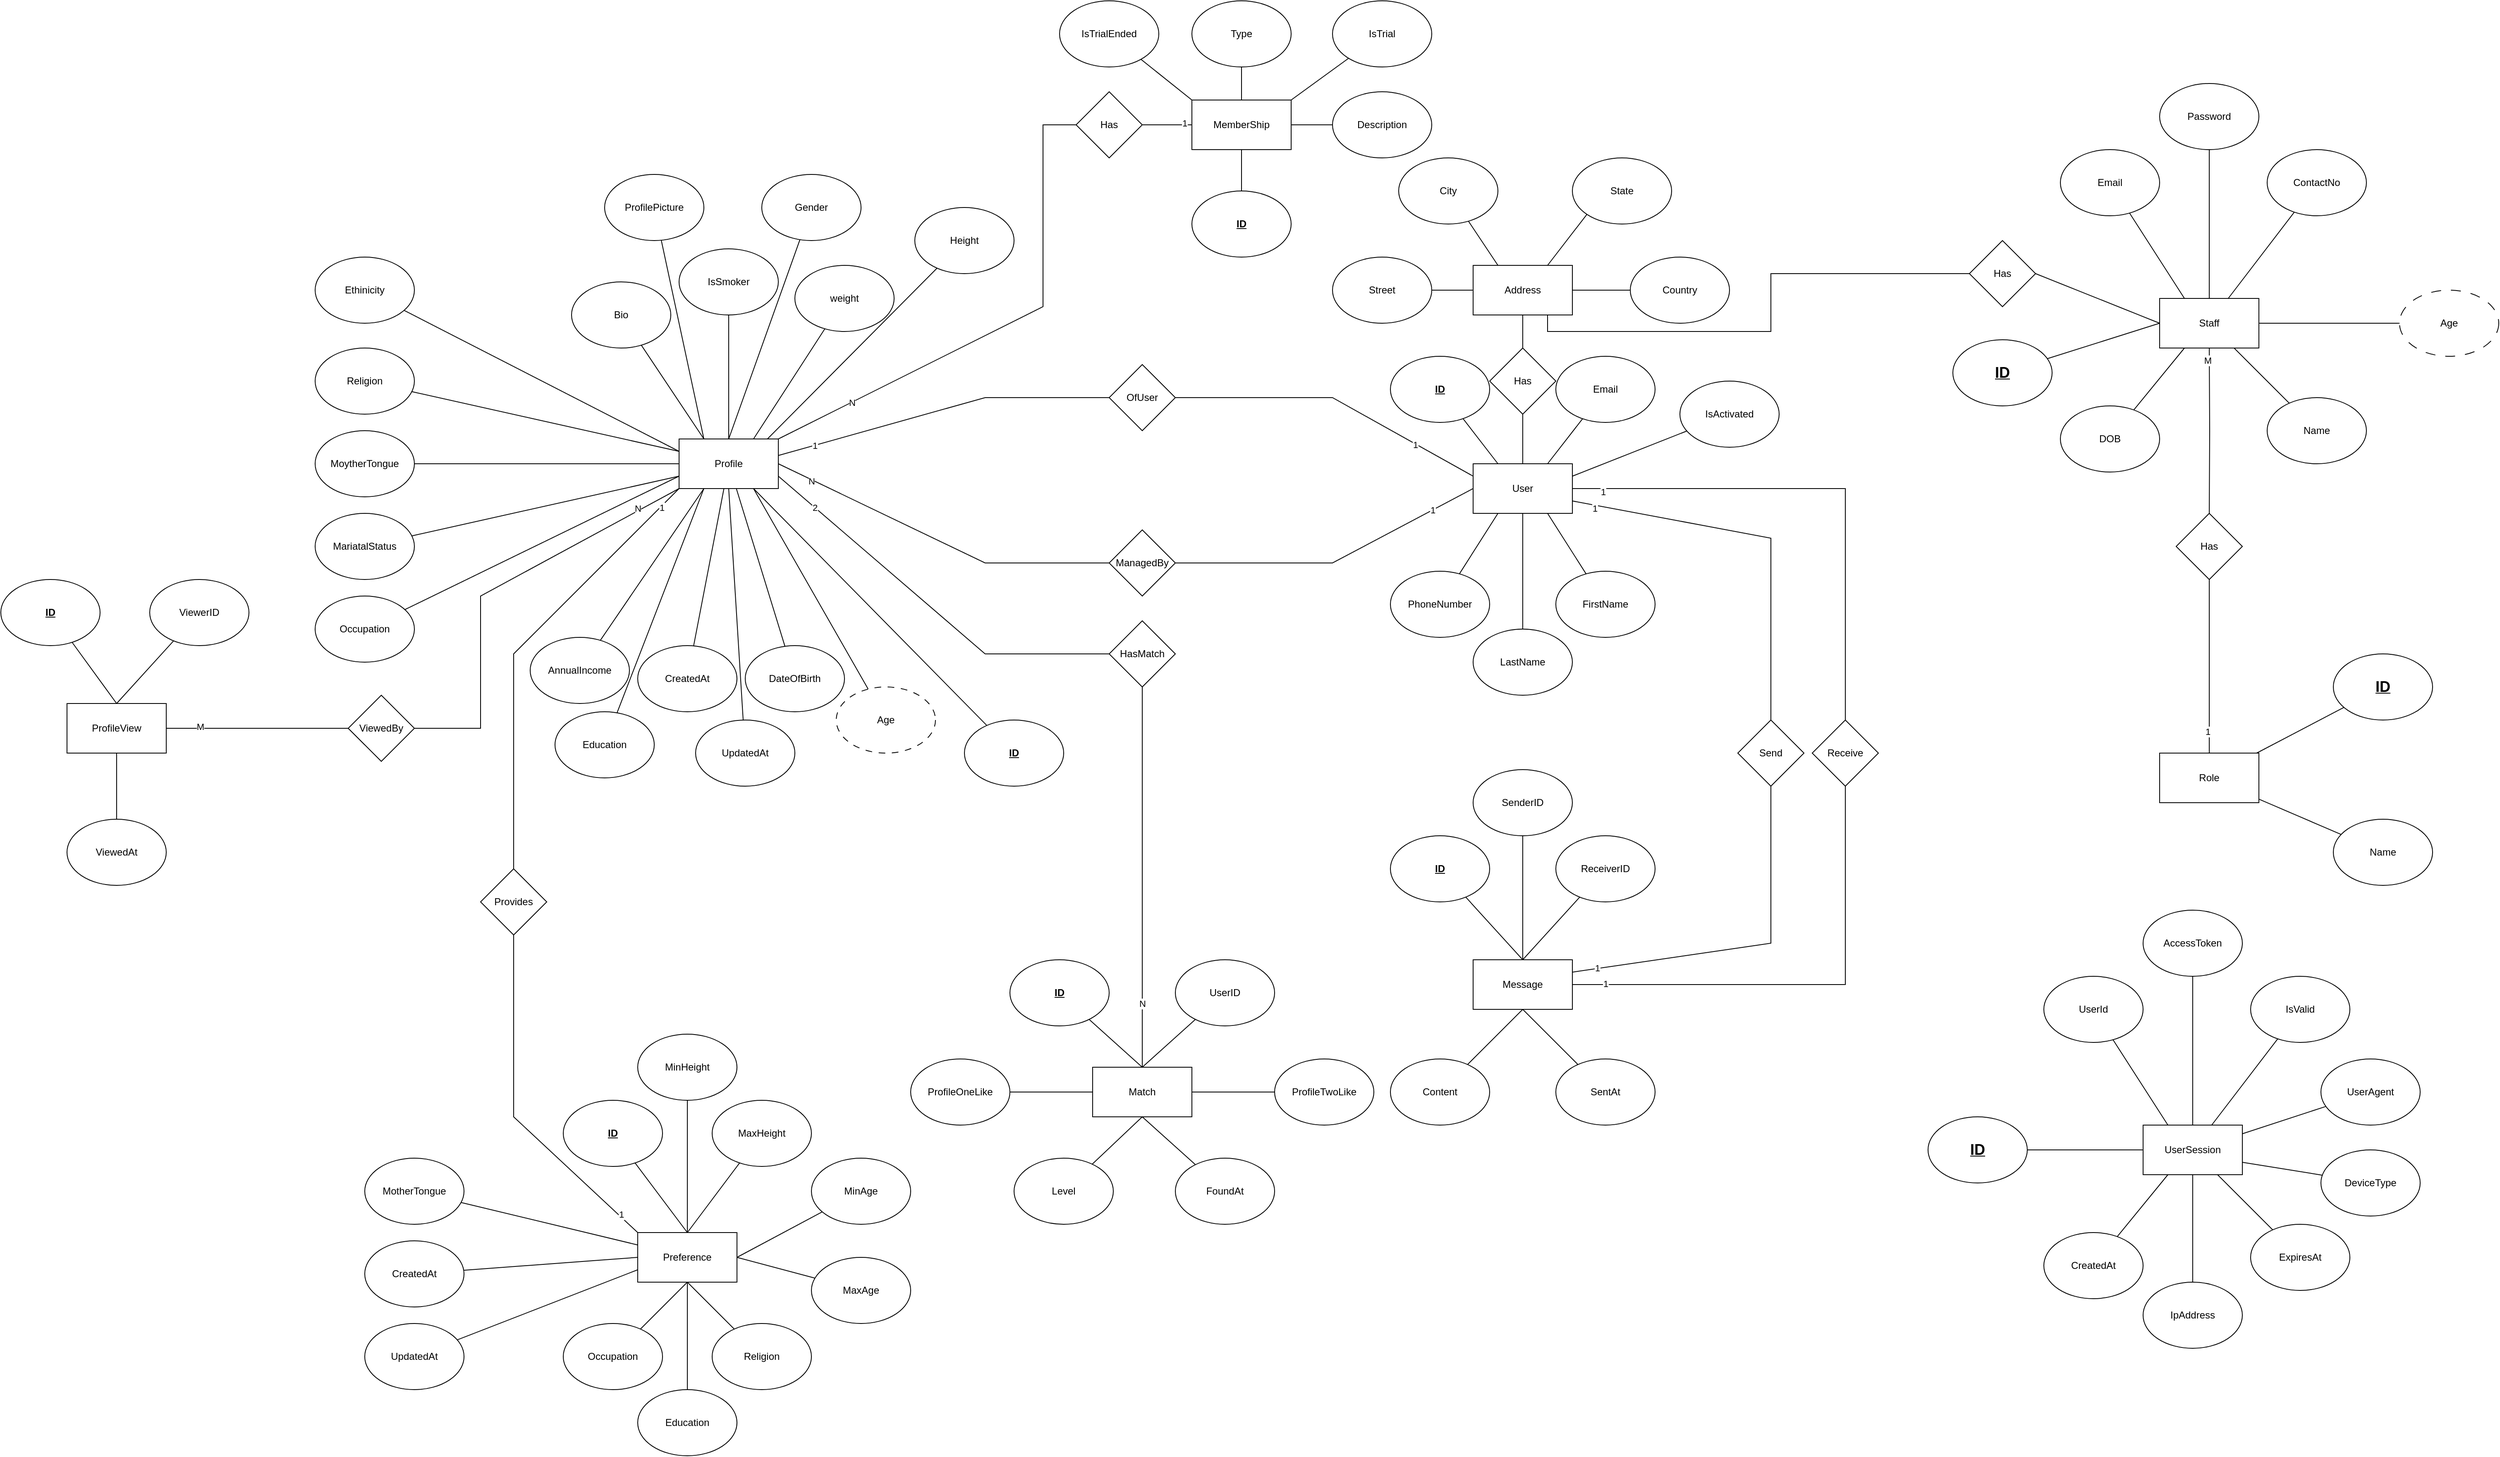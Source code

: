 <mxfile version="24.2.0" type="device">
  <diagram id="R2lEEEUBdFMjLlhIrx00" name="Page-1">
    <mxGraphModel dx="2924" dy="2243" grid="1" gridSize="10" guides="1" tooltips="1" connect="1" arrows="1" fold="1" page="1" pageScale="1" pageWidth="850" pageHeight="1100" math="0" shadow="0" extFonts="Permanent Marker^https://fonts.googleapis.com/css?family=Permanent+Marker">
      <root>
        <mxCell id="0" />
        <mxCell id="1" parent="0" />
        <mxCell id="hpJ25cg99E9ZZXq1IkF3-1" value="Profile" style="rounded=0;whiteSpace=wrap;html=1;" parent="1" vertex="1">
          <mxGeometry x="80" y="520" width="120" height="60" as="geometry" />
        </mxCell>
        <mxCell id="hpJ25cg99E9ZZXq1IkF3-52" style="edgeStyle=none;rounded=0;orthogonalLoop=1;jettySize=auto;html=1;entryX=1;entryY=0.5;entryDx=0;entryDy=0;endArrow=none;endFill=0;exitX=0;exitY=0.25;exitDx=0;exitDy=0;" parent="1" source="hpJ25cg99E9ZZXq1IkF3-2" target="hpJ25cg99E9ZZXq1IkF3-50" edge="1">
          <mxGeometry relative="1" as="geometry">
            <Array as="points">
              <mxPoint x="870" y="470" />
            </Array>
          </mxGeometry>
        </mxCell>
        <mxCell id="hpJ25cg99E9ZZXq1IkF3-54" value="1" style="edgeLabel;html=1;align=center;verticalAlign=middle;resizable=0;points=[];" parent="hpJ25cg99E9ZZXq1IkF3-52" vertex="1" connectable="0">
          <mxGeometry x="-0.583" y="1" relative="1" as="geometry">
            <mxPoint as="offset" />
          </mxGeometry>
        </mxCell>
        <mxCell id="hpJ25cg99E9ZZXq1IkF3-2" value="User" style="rounded=0;whiteSpace=wrap;html=1;" parent="1" vertex="1">
          <mxGeometry x="1040" y="550" width="120" height="60" as="geometry" />
        </mxCell>
        <mxCell id="hpJ25cg99E9ZZXq1IkF3-32" style="edgeStyle=none;rounded=0;orthogonalLoop=1;jettySize=auto;html=1;entryX=0.75;entryY=1;entryDx=0;entryDy=0;endArrow=none;endFill=0;" parent="1" source="hpJ25cg99E9ZZXq1IkF3-3" target="hpJ25cg99E9ZZXq1IkF3-1" edge="1">
          <mxGeometry relative="1" as="geometry" />
        </mxCell>
        <mxCell id="hpJ25cg99E9ZZXq1IkF3-3" value="&lt;b&gt;&lt;u&gt;ID&lt;/u&gt;&lt;/b&gt;" style="ellipse;whiteSpace=wrap;html=1;" parent="1" vertex="1">
          <mxGeometry x="425" y="860" width="120" height="80" as="geometry" />
        </mxCell>
        <mxCell id="hpJ25cg99E9ZZXq1IkF3-47" style="edgeStyle=none;rounded=0;orthogonalLoop=1;jettySize=auto;html=1;entryX=0.75;entryY=1;entryDx=0;entryDy=0;endArrow=none;endFill=0;" parent="1" source="hpJ25cg99E9ZZXq1IkF3-4" target="hpJ25cg99E9ZZXq1IkF3-2" edge="1">
          <mxGeometry relative="1" as="geometry" />
        </mxCell>
        <mxCell id="hpJ25cg99E9ZZXq1IkF3-4" value="FirstName" style="ellipse;whiteSpace=wrap;html=1;" parent="1" vertex="1">
          <mxGeometry x="1140" y="680" width="120" height="80" as="geometry" />
        </mxCell>
        <mxCell id="hpJ25cg99E9ZZXq1IkF3-42" style="edgeStyle=none;rounded=0;orthogonalLoop=1;jettySize=auto;html=1;entryX=0;entryY=0.25;entryDx=0;entryDy=0;endArrow=none;endFill=0;" parent="1" source="hpJ25cg99E9ZZXq1IkF3-5" target="hpJ25cg99E9ZZXq1IkF3-1" edge="1">
          <mxGeometry relative="1" as="geometry" />
        </mxCell>
        <mxCell id="hpJ25cg99E9ZZXq1IkF3-5" value="Ethinicity" style="ellipse;whiteSpace=wrap;html=1;" parent="1" vertex="1">
          <mxGeometry x="-360" y="300" width="120" height="80" as="geometry" />
        </mxCell>
        <mxCell id="hpJ25cg99E9ZZXq1IkF3-49" style="edgeStyle=none;rounded=0;orthogonalLoop=1;jettySize=auto;html=1;entryX=0.25;entryY=1;entryDx=0;entryDy=0;endArrow=none;endFill=0;" parent="1" source="hpJ25cg99E9ZZXq1IkF3-6" target="hpJ25cg99E9ZZXq1IkF3-2" edge="1">
          <mxGeometry relative="1" as="geometry" />
        </mxCell>
        <mxCell id="hpJ25cg99E9ZZXq1IkF3-6" value="PhoneNumber" style="ellipse;whiteSpace=wrap;html=1;" parent="1" vertex="1">
          <mxGeometry x="940" y="680" width="120" height="80" as="geometry" />
        </mxCell>
        <mxCell id="hpJ25cg99E9ZZXq1IkF3-29" style="edgeStyle=none;rounded=0;orthogonalLoop=1;jettySize=auto;html=1;entryX=0.5;entryY=0;entryDx=0;entryDy=0;endArrow=none;endFill=0;" parent="1" source="hpJ25cg99E9ZZXq1IkF3-7" target="hpJ25cg99E9ZZXq1IkF3-1" edge="1">
          <mxGeometry relative="1" as="geometry" />
        </mxCell>
        <mxCell id="hpJ25cg99E9ZZXq1IkF3-7" value="Gender" style="ellipse;whiteSpace=wrap;html=1;" parent="1" vertex="1">
          <mxGeometry x="180" y="200" width="120" height="80" as="geometry" />
        </mxCell>
        <mxCell id="hpJ25cg99E9ZZXq1IkF3-48" style="edgeStyle=none;rounded=0;orthogonalLoop=1;jettySize=auto;html=1;entryX=0.5;entryY=1;entryDx=0;entryDy=0;endArrow=none;endFill=0;" parent="1" source="hpJ25cg99E9ZZXq1IkF3-8" target="hpJ25cg99E9ZZXq1IkF3-2" edge="1">
          <mxGeometry relative="1" as="geometry" />
        </mxCell>
        <mxCell id="hpJ25cg99E9ZZXq1IkF3-8" value="LastName" style="ellipse;whiteSpace=wrap;html=1;" parent="1" vertex="1">
          <mxGeometry x="1040" y="750" width="120" height="80" as="geometry" />
        </mxCell>
        <mxCell id="hpJ25cg99E9ZZXq1IkF3-33" style="edgeStyle=none;rounded=0;orthogonalLoop=1;jettySize=auto;html=1;endArrow=none;endFill=0;" parent="1" source="hpJ25cg99E9ZZXq1IkF3-9" target="hpJ25cg99E9ZZXq1IkF3-1" edge="1">
          <mxGeometry relative="1" as="geometry" />
        </mxCell>
        <mxCell id="hpJ25cg99E9ZZXq1IkF3-9" value="DateOfBirth" style="ellipse;whiteSpace=wrap;html=1;" parent="1" vertex="1">
          <mxGeometry x="160" y="770" width="120" height="80" as="geometry" />
        </mxCell>
        <mxCell id="hpJ25cg99E9ZZXq1IkF3-45" style="edgeStyle=none;rounded=0;orthogonalLoop=1;jettySize=auto;html=1;entryX=0.75;entryY=0;entryDx=0;entryDy=0;endArrow=none;endFill=0;" parent="1" source="hpJ25cg99E9ZZXq1IkF3-10" target="hpJ25cg99E9ZZXq1IkF3-2" edge="1">
          <mxGeometry relative="1" as="geometry" />
        </mxCell>
        <mxCell id="hpJ25cg99E9ZZXq1IkF3-10" value="Email" style="ellipse;whiteSpace=wrap;html=1;" parent="1" vertex="1">
          <mxGeometry x="1140" y="420" width="120" height="80" as="geometry" />
        </mxCell>
        <mxCell id="hpJ25cg99E9ZZXq1IkF3-41" style="edgeStyle=none;rounded=0;orthogonalLoop=1;jettySize=auto;html=1;entryX=0;entryY=0.25;entryDx=0;entryDy=0;endArrow=none;endFill=0;" parent="1" source="hpJ25cg99E9ZZXq1IkF3-11" target="hpJ25cg99E9ZZXq1IkF3-1" edge="1">
          <mxGeometry relative="1" as="geometry" />
        </mxCell>
        <mxCell id="hpJ25cg99E9ZZXq1IkF3-11" value="Religion" style="ellipse;whiteSpace=wrap;html=1;" parent="1" vertex="1">
          <mxGeometry x="-360" y="410" width="120" height="80" as="geometry" />
        </mxCell>
        <mxCell id="hpJ25cg99E9ZZXq1IkF3-44" style="edgeStyle=none;rounded=0;orthogonalLoop=1;jettySize=auto;html=1;endArrow=none;endFill=0;exitX=0.5;exitY=1;exitDx=0;exitDy=0;" parent="1" source="s2ZeLUQCP68ZUveNATXt-4" target="hpJ25cg99E9ZZXq1IkF3-2" edge="1">
          <mxGeometry relative="1" as="geometry">
            <mxPoint x="1100" y="380" as="sourcePoint" />
          </mxGeometry>
        </mxCell>
        <mxCell id="hpJ25cg99E9ZZXq1IkF3-308" style="edgeStyle=none;rounded=0;orthogonalLoop=1;jettySize=auto;html=1;entryX=0;entryY=0.5;entryDx=0;entryDy=0;endArrow=none;endFill=0;" parent="1" target="hpJ25cg99E9ZZXq1IkF3-307" edge="1">
          <mxGeometry relative="1" as="geometry">
            <mxPoint x="1160.0" y="340" as="sourcePoint" />
          </mxGeometry>
        </mxCell>
        <mxCell id="hpJ25cg99E9ZZXq1IkF3-309" style="edgeStyle=none;rounded=0;orthogonalLoop=1;jettySize=auto;html=1;entryX=0;entryY=1;entryDx=0;entryDy=0;endArrow=none;endFill=0;exitX=0.75;exitY=0;exitDx=0;exitDy=0;" parent="1" source="s2ZeLUQCP68ZUveNATXt-4" target="hpJ25cg99E9ZZXq1IkF3-306" edge="1">
          <mxGeometry relative="1" as="geometry">
            <mxPoint x="1129.416" y="305.137" as="sourcePoint" />
          </mxGeometry>
        </mxCell>
        <mxCell id="hpJ25cg99E9ZZXq1IkF3-310" style="edgeStyle=none;rounded=0;orthogonalLoop=1;jettySize=auto;html=1;endArrow=none;endFill=0;exitX=0.25;exitY=0;exitDx=0;exitDy=0;" parent="1" source="s2ZeLUQCP68ZUveNATXt-4" target="hpJ25cg99E9ZZXq1IkF3-305" edge="1">
          <mxGeometry relative="1" as="geometry">
            <mxPoint x="1072.921" y="304.305" as="sourcePoint" />
          </mxGeometry>
        </mxCell>
        <mxCell id="hpJ25cg99E9ZZXq1IkF3-311" style="edgeStyle=none;rounded=0;orthogonalLoop=1;jettySize=auto;html=1;endArrow=none;endFill=0;" parent="1" target="hpJ25cg99E9ZZXq1IkF3-304" edge="1">
          <mxGeometry relative="1" as="geometry">
            <mxPoint x="1040.0" y="340" as="sourcePoint" />
          </mxGeometry>
        </mxCell>
        <mxCell id="hpJ25cg99E9ZZXq1IkF3-40" style="edgeStyle=none;rounded=0;orthogonalLoop=1;jettySize=auto;html=1;entryX=0;entryY=0.5;entryDx=0;entryDy=0;endArrow=none;endFill=0;" parent="1" source="hpJ25cg99E9ZZXq1IkF3-13" target="hpJ25cg99E9ZZXq1IkF3-1" edge="1">
          <mxGeometry relative="1" as="geometry" />
        </mxCell>
        <mxCell id="hpJ25cg99E9ZZXq1IkF3-13" value="MoytherTongue" style="ellipse;whiteSpace=wrap;html=1;" parent="1" vertex="1">
          <mxGeometry x="-360" y="510" width="120" height="80" as="geometry" />
        </mxCell>
        <mxCell id="hpJ25cg99E9ZZXq1IkF3-36" style="edgeStyle=none;rounded=0;orthogonalLoop=1;jettySize=auto;html=1;entryX=0.25;entryY=1;entryDx=0;entryDy=0;endArrow=none;endFill=0;" parent="1" source="hpJ25cg99E9ZZXq1IkF3-14" target="hpJ25cg99E9ZZXq1IkF3-1" edge="1">
          <mxGeometry relative="1" as="geometry" />
        </mxCell>
        <mxCell id="hpJ25cg99E9ZZXq1IkF3-14" value="Education" style="ellipse;whiteSpace=wrap;html=1;" parent="1" vertex="1">
          <mxGeometry x="-70" y="850" width="120" height="80" as="geometry" />
        </mxCell>
        <mxCell id="hpJ25cg99E9ZZXq1IkF3-38" style="edgeStyle=none;rounded=0;orthogonalLoop=1;jettySize=auto;html=1;entryX=0;entryY=0.75;entryDx=0;entryDy=0;endArrow=none;endFill=0;" parent="1" source="hpJ25cg99E9ZZXq1IkF3-15" target="hpJ25cg99E9ZZXq1IkF3-1" edge="1">
          <mxGeometry relative="1" as="geometry" />
        </mxCell>
        <mxCell id="hpJ25cg99E9ZZXq1IkF3-15" value="Occupation" style="ellipse;whiteSpace=wrap;html=1;" parent="1" vertex="1">
          <mxGeometry x="-360" y="710" width="120" height="80" as="geometry" />
        </mxCell>
        <mxCell id="hpJ25cg99E9ZZXq1IkF3-37" style="edgeStyle=none;rounded=0;orthogonalLoop=1;jettySize=auto;html=1;entryX=0.25;entryY=1;entryDx=0;entryDy=0;endArrow=none;endFill=0;" parent="1" source="hpJ25cg99E9ZZXq1IkF3-16" target="hpJ25cg99E9ZZXq1IkF3-1" edge="1">
          <mxGeometry relative="1" as="geometry" />
        </mxCell>
        <mxCell id="hpJ25cg99E9ZZXq1IkF3-16" value="AnnualIncome" style="ellipse;whiteSpace=wrap;html=1;" parent="1" vertex="1">
          <mxGeometry x="-100" y="760" width="120" height="80" as="geometry" />
        </mxCell>
        <mxCell id="hpJ25cg99E9ZZXq1IkF3-31" style="edgeStyle=none;rounded=0;orthogonalLoop=1;jettySize=auto;html=1;entryX=0.888;entryY=0.004;entryDx=0;entryDy=0;endArrow=none;endFill=0;entryPerimeter=0;" parent="1" source="hpJ25cg99E9ZZXq1IkF3-17" target="hpJ25cg99E9ZZXq1IkF3-1" edge="1">
          <mxGeometry relative="1" as="geometry" />
        </mxCell>
        <mxCell id="hpJ25cg99E9ZZXq1IkF3-17" value="Height" style="ellipse;whiteSpace=wrap;html=1;" parent="1" vertex="1">
          <mxGeometry x="365" y="240" width="120" height="80" as="geometry" />
        </mxCell>
        <mxCell id="hpJ25cg99E9ZZXq1IkF3-30" style="edgeStyle=none;rounded=0;orthogonalLoop=1;jettySize=auto;html=1;entryX=0.75;entryY=0;entryDx=0;entryDy=0;endArrow=none;endFill=0;" parent="1" source="hpJ25cg99E9ZZXq1IkF3-18" target="hpJ25cg99E9ZZXq1IkF3-1" edge="1">
          <mxGeometry relative="1" as="geometry" />
        </mxCell>
        <mxCell id="hpJ25cg99E9ZZXq1IkF3-18" value="weight" style="ellipse;whiteSpace=wrap;html=1;" parent="1" vertex="1">
          <mxGeometry x="220" y="310" width="120" height="80" as="geometry" />
        </mxCell>
        <mxCell id="hpJ25cg99E9ZZXq1IkF3-39" style="edgeStyle=none;rounded=0;orthogonalLoop=1;jettySize=auto;html=1;entryX=0;entryY=0.75;entryDx=0;entryDy=0;endArrow=none;endFill=0;" parent="1" source="hpJ25cg99E9ZZXq1IkF3-19" target="hpJ25cg99E9ZZXq1IkF3-1" edge="1">
          <mxGeometry relative="1" as="geometry" />
        </mxCell>
        <mxCell id="hpJ25cg99E9ZZXq1IkF3-19" value="MariatalStatus" style="ellipse;whiteSpace=wrap;html=1;" parent="1" vertex="1">
          <mxGeometry x="-360" y="610" width="120" height="80" as="geometry" />
        </mxCell>
        <mxCell id="hpJ25cg99E9ZZXq1IkF3-27" style="edgeStyle=none;rounded=0;orthogonalLoop=1;jettySize=auto;html=1;entryX=0.25;entryY=0;entryDx=0;entryDy=0;endArrow=none;endFill=0;" parent="1" source="hpJ25cg99E9ZZXq1IkF3-20" target="hpJ25cg99E9ZZXq1IkF3-1" edge="1">
          <mxGeometry relative="1" as="geometry" />
        </mxCell>
        <mxCell id="hpJ25cg99E9ZZXq1IkF3-20" value="ProfilePicture" style="ellipse;whiteSpace=wrap;html=1;" parent="1" vertex="1">
          <mxGeometry x="-10" y="200" width="120" height="80" as="geometry" />
        </mxCell>
        <mxCell id="hpJ25cg99E9ZZXq1IkF3-26" style="edgeStyle=none;rounded=0;orthogonalLoop=1;jettySize=auto;html=1;entryX=0.25;entryY=0;entryDx=0;entryDy=0;endArrow=none;endFill=0;" parent="1" source="hpJ25cg99E9ZZXq1IkF3-21" target="hpJ25cg99E9ZZXq1IkF3-1" edge="1">
          <mxGeometry relative="1" as="geometry" />
        </mxCell>
        <mxCell id="hpJ25cg99E9ZZXq1IkF3-21" value="Bio" style="ellipse;whiteSpace=wrap;html=1;" parent="1" vertex="1">
          <mxGeometry x="-50" y="330" width="120" height="80" as="geometry" />
        </mxCell>
        <mxCell id="hpJ25cg99E9ZZXq1IkF3-35" style="edgeStyle=none;rounded=0;orthogonalLoop=1;jettySize=auto;html=1;endArrow=none;endFill=0;" parent="1" source="hpJ25cg99E9ZZXq1IkF3-22" target="hpJ25cg99E9ZZXq1IkF3-1" edge="1">
          <mxGeometry relative="1" as="geometry" />
        </mxCell>
        <mxCell id="hpJ25cg99E9ZZXq1IkF3-22" value="CreatedAt" style="ellipse;whiteSpace=wrap;html=1;" parent="1" vertex="1">
          <mxGeometry x="30" y="770" width="120" height="80" as="geometry" />
        </mxCell>
        <mxCell id="hpJ25cg99E9ZZXq1IkF3-34" style="edgeStyle=none;rounded=0;orthogonalLoop=1;jettySize=auto;html=1;entryX=0.5;entryY=1;entryDx=0;entryDy=0;endArrow=none;endFill=0;" parent="1" source="hpJ25cg99E9ZZXq1IkF3-23" target="hpJ25cg99E9ZZXq1IkF3-1" edge="1">
          <mxGeometry relative="1" as="geometry" />
        </mxCell>
        <mxCell id="hpJ25cg99E9ZZXq1IkF3-23" value="UpdatedAt" style="ellipse;whiteSpace=wrap;html=1;" parent="1" vertex="1">
          <mxGeometry x="100" y="860" width="120" height="80" as="geometry" />
        </mxCell>
        <mxCell id="hpJ25cg99E9ZZXq1IkF3-28" style="edgeStyle=none;rounded=0;orthogonalLoop=1;jettySize=auto;html=1;entryX=0.5;entryY=0;entryDx=0;entryDy=0;endArrow=none;endFill=0;" parent="1" source="hpJ25cg99E9ZZXq1IkF3-24" target="hpJ25cg99E9ZZXq1IkF3-1" edge="1">
          <mxGeometry relative="1" as="geometry" />
        </mxCell>
        <mxCell id="hpJ25cg99E9ZZXq1IkF3-24" value="IsSmoker" style="ellipse;whiteSpace=wrap;html=1;" parent="1" vertex="1">
          <mxGeometry x="80" y="290" width="120" height="80" as="geometry" />
        </mxCell>
        <mxCell id="hpJ25cg99E9ZZXq1IkF3-25" value="&lt;b&gt;&lt;u&gt;ID&lt;/u&gt;&lt;/b&gt;" style="ellipse;whiteSpace=wrap;html=1;" parent="1" vertex="1">
          <mxGeometry x="940" y="420" width="120" height="80" as="geometry" />
        </mxCell>
        <mxCell id="hpJ25cg99E9ZZXq1IkF3-51" style="edgeStyle=none;rounded=0;orthogonalLoop=1;jettySize=auto;html=1;endArrow=none;endFill=0;exitX=0;exitY=0.5;exitDx=0;exitDy=0;" parent="1" source="hpJ25cg99E9ZZXq1IkF3-50" edge="1">
          <mxGeometry relative="1" as="geometry">
            <mxPoint x="200" y="540" as="targetPoint" />
            <Array as="points">
              <mxPoint x="450" y="470" />
            </Array>
          </mxGeometry>
        </mxCell>
        <mxCell id="hpJ25cg99E9ZZXq1IkF3-53" value="1" style="edgeLabel;html=1;align=center;verticalAlign=middle;resizable=0;points=[];" parent="hpJ25cg99E9ZZXq1IkF3-51" vertex="1" connectable="0">
          <mxGeometry x="0.779" relative="1" as="geometry">
            <mxPoint as="offset" />
          </mxGeometry>
        </mxCell>
        <mxCell id="hpJ25cg99E9ZZXq1IkF3-50" value="OfUser" style="rhombus;whiteSpace=wrap;html=1;" parent="1" vertex="1">
          <mxGeometry x="600" y="430" width="80" height="80" as="geometry" />
        </mxCell>
        <mxCell id="hpJ25cg99E9ZZXq1IkF3-56" style="edgeStyle=none;rounded=0;orthogonalLoop=1;jettySize=auto;html=1;entryX=0;entryY=0.5;entryDx=0;entryDy=0;endArrow=none;endFill=0;exitX=1;exitY=0.5;exitDx=0;exitDy=0;" parent="1" source="hpJ25cg99E9ZZXq1IkF3-55" target="hpJ25cg99E9ZZXq1IkF3-2" edge="1">
          <mxGeometry relative="1" as="geometry">
            <Array as="points">
              <mxPoint x="870" y="670" />
            </Array>
          </mxGeometry>
        </mxCell>
        <mxCell id="hpJ25cg99E9ZZXq1IkF3-58" value="1" style="edgeLabel;html=1;align=center;verticalAlign=middle;resizable=0;points=[];" parent="hpJ25cg99E9ZZXq1IkF3-56" vertex="1" connectable="0">
          <mxGeometry x="0.712" relative="1" as="geometry">
            <mxPoint x="-1" as="offset" />
          </mxGeometry>
        </mxCell>
        <mxCell id="hpJ25cg99E9ZZXq1IkF3-55" value="ManagedBy" style="rhombus;whiteSpace=wrap;html=1;" parent="1" vertex="1">
          <mxGeometry x="600" y="630" width="80" height="80" as="geometry" />
        </mxCell>
        <mxCell id="hpJ25cg99E9ZZXq1IkF3-57" style="edgeStyle=none;rounded=0;orthogonalLoop=1;jettySize=auto;html=1;entryX=1;entryY=0.5;entryDx=0;entryDy=0;endArrow=none;endFill=0;exitX=0;exitY=0.5;exitDx=0;exitDy=0;" parent="1" source="hpJ25cg99E9ZZXq1IkF3-55" target="hpJ25cg99E9ZZXq1IkF3-1" edge="1">
          <mxGeometry relative="1" as="geometry">
            <Array as="points">
              <mxPoint x="450" y="670" />
            </Array>
          </mxGeometry>
        </mxCell>
        <mxCell id="hpJ25cg99E9ZZXq1IkF3-59" value="N" style="edgeLabel;html=1;align=center;verticalAlign=middle;resizable=0;points=[];" parent="hpJ25cg99E9ZZXq1IkF3-57" vertex="1" connectable="0">
          <mxGeometry x="0.791" y="1" relative="1" as="geometry">
            <mxPoint as="offset" />
          </mxGeometry>
        </mxCell>
        <mxCell id="hpJ25cg99E9ZZXq1IkF3-74" value="Preference" style="rounded=0;whiteSpace=wrap;html=1;" parent="1" vertex="1">
          <mxGeometry x="30" y="1480" width="120" height="60" as="geometry" />
        </mxCell>
        <mxCell id="hpJ25cg99E9ZZXq1IkF3-75" style="edgeStyle=none;rounded=0;orthogonalLoop=1;jettySize=auto;html=1;entryX=0.5;entryY=1;entryDx=0;entryDy=0;endArrow=none;endFill=0;" parent="1" source="hpJ25cg99E9ZZXq1IkF3-76" target="hpJ25cg99E9ZZXq1IkF3-74" edge="1">
          <mxGeometry relative="1" as="geometry" />
        </mxCell>
        <mxCell id="hpJ25cg99E9ZZXq1IkF3-76" value="Religion" style="ellipse;whiteSpace=wrap;html=1;" parent="1" vertex="1">
          <mxGeometry x="120" y="1590" width="120" height="80" as="geometry" />
        </mxCell>
        <mxCell id="hpJ25cg99E9ZZXq1IkF3-77" style="edgeStyle=none;rounded=0;orthogonalLoop=1;jettySize=auto;html=1;entryX=0.5;entryY=1;entryDx=0;entryDy=0;endArrow=none;endFill=0;" parent="1" source="hpJ25cg99E9ZZXq1IkF3-78" target="hpJ25cg99E9ZZXq1IkF3-74" edge="1">
          <mxGeometry relative="1" as="geometry" />
        </mxCell>
        <mxCell id="hpJ25cg99E9ZZXq1IkF3-78" value="Occupation" style="ellipse;whiteSpace=wrap;html=1;" parent="1" vertex="1">
          <mxGeometry x="-60" y="1590" width="120" height="80" as="geometry" />
        </mxCell>
        <mxCell id="hpJ25cg99E9ZZXq1IkF3-79" style="edgeStyle=none;rounded=0;orthogonalLoop=1;jettySize=auto;html=1;entryX=0.5;entryY=1;entryDx=0;entryDy=0;endArrow=none;endFill=0;" parent="1" source="hpJ25cg99E9ZZXq1IkF3-80" target="hpJ25cg99E9ZZXq1IkF3-74" edge="1">
          <mxGeometry relative="1" as="geometry" />
        </mxCell>
        <mxCell id="hpJ25cg99E9ZZXq1IkF3-80" value="Education" style="ellipse;whiteSpace=wrap;html=1;" parent="1" vertex="1">
          <mxGeometry x="30" y="1670" width="120" height="80" as="geometry" />
        </mxCell>
        <mxCell id="hpJ25cg99E9ZZXq1IkF3-81" style="edgeStyle=none;rounded=0;orthogonalLoop=1;jettySize=auto;html=1;entryX=0.5;entryY=0;entryDx=0;entryDy=0;endArrow=none;endFill=0;" parent="1" source="hpJ25cg99E9ZZXq1IkF3-82" target="hpJ25cg99E9ZZXq1IkF3-74" edge="1">
          <mxGeometry relative="1" as="geometry" />
        </mxCell>
        <mxCell id="hpJ25cg99E9ZZXq1IkF3-82" value="MaxHeight" style="ellipse;whiteSpace=wrap;html=1;" parent="1" vertex="1">
          <mxGeometry x="120" y="1320" width="120" height="80" as="geometry" />
        </mxCell>
        <mxCell id="hpJ25cg99E9ZZXq1IkF3-83" style="edgeStyle=none;rounded=0;orthogonalLoop=1;jettySize=auto;html=1;endArrow=none;endFill=0;" parent="1" source="hpJ25cg99E9ZZXq1IkF3-84" target="hpJ25cg99E9ZZXq1IkF3-74" edge="1">
          <mxGeometry relative="1" as="geometry" />
        </mxCell>
        <mxCell id="hpJ25cg99E9ZZXq1IkF3-84" value="MinHeight" style="ellipse;whiteSpace=wrap;html=1;" parent="1" vertex="1">
          <mxGeometry x="30" y="1240" width="120" height="80" as="geometry" />
        </mxCell>
        <mxCell id="hpJ25cg99E9ZZXq1IkF3-85" style="edgeStyle=none;rounded=0;orthogonalLoop=1;jettySize=auto;html=1;entryX=0.5;entryY=0;entryDx=0;entryDy=0;endArrow=none;endFill=0;" parent="1" source="hpJ25cg99E9ZZXq1IkF3-86" target="hpJ25cg99E9ZZXq1IkF3-74" edge="1">
          <mxGeometry relative="1" as="geometry" />
        </mxCell>
        <mxCell id="hpJ25cg99E9ZZXq1IkF3-86" value="&lt;b&gt;&lt;u&gt;ID&lt;/u&gt;&lt;/b&gt;" style="ellipse;whiteSpace=wrap;html=1;" parent="1" vertex="1">
          <mxGeometry x="-60" y="1320" width="120" height="80" as="geometry" />
        </mxCell>
        <mxCell id="hpJ25cg99E9ZZXq1IkF3-90" style="edgeStyle=none;rounded=0;orthogonalLoop=1;jettySize=auto;html=1;entryX=0;entryY=0.5;entryDx=0;entryDy=0;endArrow=none;endFill=0;" parent="1" source="hpJ25cg99E9ZZXq1IkF3-87" target="hpJ25cg99E9ZZXq1IkF3-74" edge="1">
          <mxGeometry relative="1" as="geometry" />
        </mxCell>
        <mxCell id="hpJ25cg99E9ZZXq1IkF3-87" value="CreatedAt" style="ellipse;whiteSpace=wrap;html=1;" parent="1" vertex="1">
          <mxGeometry x="-300" y="1490" width="120" height="80" as="geometry" />
        </mxCell>
        <mxCell id="hpJ25cg99E9ZZXq1IkF3-91" style="edgeStyle=none;rounded=0;orthogonalLoop=1;jettySize=auto;html=1;entryX=0;entryY=0.25;entryDx=0;entryDy=0;endArrow=none;endFill=0;" parent="1" source="hpJ25cg99E9ZZXq1IkF3-88" target="hpJ25cg99E9ZZXq1IkF3-74" edge="1">
          <mxGeometry relative="1" as="geometry" />
        </mxCell>
        <mxCell id="hpJ25cg99E9ZZXq1IkF3-88" value="MotherTongue" style="ellipse;whiteSpace=wrap;html=1;" parent="1" vertex="1">
          <mxGeometry x="-300" y="1390" width="120" height="80" as="geometry" />
        </mxCell>
        <mxCell id="hpJ25cg99E9ZZXq1IkF3-92" style="edgeStyle=none;rounded=0;orthogonalLoop=1;jettySize=auto;html=1;entryX=0;entryY=0.75;entryDx=0;entryDy=0;endArrow=none;endFill=0;" parent="1" source="hpJ25cg99E9ZZXq1IkF3-89" target="hpJ25cg99E9ZZXq1IkF3-74" edge="1">
          <mxGeometry relative="1" as="geometry" />
        </mxCell>
        <mxCell id="hpJ25cg99E9ZZXq1IkF3-89" value="UpdatedAt" style="ellipse;whiteSpace=wrap;html=1;" parent="1" vertex="1">
          <mxGeometry x="-300" y="1590" width="120" height="80" as="geometry" />
        </mxCell>
        <mxCell id="hpJ25cg99E9ZZXq1IkF3-109" style="edgeStyle=none;rounded=0;orthogonalLoop=1;jettySize=auto;html=1;entryX=0;entryY=1;entryDx=0;entryDy=0;endArrow=none;endFill=0;" parent="1" source="hpJ25cg99E9ZZXq1IkF3-108" target="hpJ25cg99E9ZZXq1IkF3-1" edge="1">
          <mxGeometry relative="1" as="geometry">
            <Array as="points">
              <mxPoint x="-120" y="780" />
            </Array>
          </mxGeometry>
        </mxCell>
        <mxCell id="hpJ25cg99E9ZZXq1IkF3-111" value="1" style="edgeLabel;html=1;align=center;verticalAlign=middle;resizable=0;points=[];" parent="hpJ25cg99E9ZZXq1IkF3-109" vertex="1" connectable="0">
          <mxGeometry x="0.886" y="-1" relative="1" as="geometry">
            <mxPoint as="offset" />
          </mxGeometry>
        </mxCell>
        <mxCell id="hpJ25cg99E9ZZXq1IkF3-110" style="edgeStyle=none;rounded=0;orthogonalLoop=1;jettySize=auto;html=1;entryX=0;entryY=0;entryDx=0;entryDy=0;endArrow=none;endFill=0;" parent="1" source="hpJ25cg99E9ZZXq1IkF3-108" target="hpJ25cg99E9ZZXq1IkF3-74" edge="1">
          <mxGeometry relative="1" as="geometry">
            <Array as="points">
              <mxPoint x="-120" y="1340" />
            </Array>
          </mxGeometry>
        </mxCell>
        <mxCell id="hpJ25cg99E9ZZXq1IkF3-112" value="1" style="edgeLabel;html=1;align=center;verticalAlign=middle;resizable=0;points=[];" parent="hpJ25cg99E9ZZXq1IkF3-110" vertex="1" connectable="0">
          <mxGeometry x="0.859" y="2" relative="1" as="geometry">
            <mxPoint as="offset" />
          </mxGeometry>
        </mxCell>
        <mxCell id="hpJ25cg99E9ZZXq1IkF3-108" value="Provides" style="rhombus;whiteSpace=wrap;html=1;" parent="1" vertex="1">
          <mxGeometry x="-160" y="1040" width="80" height="80" as="geometry" />
        </mxCell>
        <mxCell id="hpJ25cg99E9ZZXq1IkF3-115" value="Message" style="rounded=0;whiteSpace=wrap;html=1;" parent="1" vertex="1">
          <mxGeometry x="1040" y="1150" width="120" height="60" as="geometry" />
        </mxCell>
        <mxCell id="hpJ25cg99E9ZZXq1IkF3-116" style="edgeStyle=none;rounded=0;orthogonalLoop=1;jettySize=auto;html=1;entryX=0.5;entryY=1;entryDx=0;entryDy=0;endArrow=none;endFill=0;" parent="1" source="hpJ25cg99E9ZZXq1IkF3-117" target="hpJ25cg99E9ZZXq1IkF3-115" edge="1">
          <mxGeometry relative="1" as="geometry" />
        </mxCell>
        <mxCell id="hpJ25cg99E9ZZXq1IkF3-117" value="SentAt" style="ellipse;whiteSpace=wrap;html=1;" parent="1" vertex="1">
          <mxGeometry x="1140" y="1270" width="120" height="80" as="geometry" />
        </mxCell>
        <mxCell id="hpJ25cg99E9ZZXq1IkF3-118" style="edgeStyle=none;rounded=0;orthogonalLoop=1;jettySize=auto;html=1;entryX=0.5;entryY=1;entryDx=0;entryDy=0;endArrow=none;endFill=0;" parent="1" source="hpJ25cg99E9ZZXq1IkF3-119" target="hpJ25cg99E9ZZXq1IkF3-115" edge="1">
          <mxGeometry relative="1" as="geometry" />
        </mxCell>
        <mxCell id="hpJ25cg99E9ZZXq1IkF3-119" value="Content" style="ellipse;whiteSpace=wrap;html=1;" parent="1" vertex="1">
          <mxGeometry x="940" y="1270" width="120" height="80" as="geometry" />
        </mxCell>
        <mxCell id="hpJ25cg99E9ZZXq1IkF3-122" style="edgeStyle=none;rounded=0;orthogonalLoop=1;jettySize=auto;html=1;entryX=0.5;entryY=0;entryDx=0;entryDy=0;endArrow=none;endFill=0;" parent="1" source="hpJ25cg99E9ZZXq1IkF3-123" target="hpJ25cg99E9ZZXq1IkF3-115" edge="1">
          <mxGeometry relative="1" as="geometry" />
        </mxCell>
        <mxCell id="hpJ25cg99E9ZZXq1IkF3-123" value="ReceiverID" style="ellipse;whiteSpace=wrap;html=1;" parent="1" vertex="1">
          <mxGeometry x="1140" y="1000" width="120" height="80" as="geometry" />
        </mxCell>
        <mxCell id="hpJ25cg99E9ZZXq1IkF3-124" style="edgeStyle=none;rounded=0;orthogonalLoop=1;jettySize=auto;html=1;endArrow=none;endFill=0;" parent="1" source="hpJ25cg99E9ZZXq1IkF3-125" target="hpJ25cg99E9ZZXq1IkF3-115" edge="1">
          <mxGeometry relative="1" as="geometry" />
        </mxCell>
        <mxCell id="hpJ25cg99E9ZZXq1IkF3-125" value="SenderID" style="ellipse;whiteSpace=wrap;html=1;" parent="1" vertex="1">
          <mxGeometry x="1040" y="920" width="120" height="80" as="geometry" />
        </mxCell>
        <mxCell id="hpJ25cg99E9ZZXq1IkF3-126" style="edgeStyle=none;rounded=0;orthogonalLoop=1;jettySize=auto;html=1;entryX=0.5;entryY=0;entryDx=0;entryDy=0;endArrow=none;endFill=0;" parent="1" source="hpJ25cg99E9ZZXq1IkF3-127" target="hpJ25cg99E9ZZXq1IkF3-115" edge="1">
          <mxGeometry relative="1" as="geometry" />
        </mxCell>
        <mxCell id="hpJ25cg99E9ZZXq1IkF3-127" value="&lt;b&gt;&lt;u&gt;ID&lt;/u&gt;&lt;/b&gt;" style="ellipse;whiteSpace=wrap;html=1;" parent="1" vertex="1">
          <mxGeometry x="940" y="1000" width="120" height="80" as="geometry" />
        </mxCell>
        <mxCell id="hpJ25cg99E9ZZXq1IkF3-130" style="edgeStyle=none;rounded=0;orthogonalLoop=1;jettySize=auto;html=1;entryX=1;entryY=0.5;entryDx=0;entryDy=0;endArrow=none;endFill=0;" parent="1" source="hpJ25cg99E9ZZXq1IkF3-129" target="hpJ25cg99E9ZZXq1IkF3-2" edge="1">
          <mxGeometry relative="1" as="geometry">
            <Array as="points">
              <mxPoint x="1490" y="580" />
            </Array>
          </mxGeometry>
        </mxCell>
        <mxCell id="hpJ25cg99E9ZZXq1IkF3-302" value="1" style="edgeLabel;html=1;align=center;verticalAlign=middle;resizable=0;points=[];" parent="hpJ25cg99E9ZZXq1IkF3-130" vertex="1" connectable="0">
          <mxGeometry x="0.878" y="4" relative="1" as="geometry">
            <mxPoint as="offset" />
          </mxGeometry>
        </mxCell>
        <mxCell id="hpJ25cg99E9ZZXq1IkF3-131" style="edgeStyle=none;rounded=0;orthogonalLoop=1;jettySize=auto;html=1;entryX=1;entryY=0.5;entryDx=0;entryDy=0;endArrow=none;endFill=0;" parent="1" source="hpJ25cg99E9ZZXq1IkF3-129" target="hpJ25cg99E9ZZXq1IkF3-115" edge="1">
          <mxGeometry relative="1" as="geometry">
            <Array as="points">
              <mxPoint x="1490" y="1180" />
            </Array>
          </mxGeometry>
        </mxCell>
        <mxCell id="hpJ25cg99E9ZZXq1IkF3-303" value="1" style="edgeLabel;html=1;align=center;verticalAlign=middle;resizable=0;points=[];" parent="hpJ25cg99E9ZZXq1IkF3-131" vertex="1" connectable="0">
          <mxGeometry x="0.861" y="-1" relative="1" as="geometry">
            <mxPoint as="offset" />
          </mxGeometry>
        </mxCell>
        <mxCell id="hpJ25cg99E9ZZXq1IkF3-129" value="Receive" style="rhombus;whiteSpace=wrap;html=1;" parent="1" vertex="1">
          <mxGeometry x="1450" y="860" width="80" height="80" as="geometry" />
        </mxCell>
        <mxCell id="hpJ25cg99E9ZZXq1IkF3-133" style="edgeStyle=none;rounded=0;orthogonalLoop=1;jettySize=auto;html=1;entryX=1;entryY=0.25;entryDx=0;entryDy=0;endArrow=none;endFill=0;" parent="1" source="hpJ25cg99E9ZZXq1IkF3-132" target="hpJ25cg99E9ZZXq1IkF3-2" edge="1">
          <mxGeometry relative="1" as="geometry" />
        </mxCell>
        <mxCell id="hpJ25cg99E9ZZXq1IkF3-132" value="IsActivated" style="ellipse;whiteSpace=wrap;html=1;" parent="1" vertex="1">
          <mxGeometry x="1290" y="450" width="120" height="80" as="geometry" />
        </mxCell>
        <mxCell id="hpJ25cg99E9ZZXq1IkF3-149" style="edgeStyle=none;rounded=0;orthogonalLoop=1;jettySize=auto;html=1;entryX=1;entryY=0.5;entryDx=0;entryDy=0;endArrow=none;endFill=0;" parent="1" source="hpJ25cg99E9ZZXq1IkF3-136" target="hpJ25cg99E9ZZXq1IkF3-150" edge="1">
          <mxGeometry relative="1" as="geometry" />
        </mxCell>
        <mxCell id="hpJ25cg99E9ZZXq1IkF3-153" value="1" style="edgeLabel;html=1;align=center;verticalAlign=middle;resizable=0;points=[];" parent="hpJ25cg99E9ZZXq1IkF3-149" vertex="1" connectable="0">
          <mxGeometry x="-0.659" y="-2" relative="1" as="geometry">
            <mxPoint x="1" as="offset" />
          </mxGeometry>
        </mxCell>
        <mxCell id="hpJ25cg99E9ZZXq1IkF3-136" value="MemberShip" style="rounded=0;whiteSpace=wrap;html=1;" parent="1" vertex="1">
          <mxGeometry x="700" y="110" width="120" height="60" as="geometry" />
        </mxCell>
        <mxCell id="hpJ25cg99E9ZZXq1IkF3-141" style="edgeStyle=none;rounded=0;orthogonalLoop=1;jettySize=auto;html=1;endArrow=none;endFill=0;exitX=0.731;exitY=0.941;exitDx=0;exitDy=0;exitPerimeter=0;entryX=0.25;entryY=0;entryDx=0;entryDy=0;" parent="1" source="hpJ25cg99E9ZZXq1IkF3-25" target="hpJ25cg99E9ZZXq1IkF3-2" edge="1">
          <mxGeometry relative="1" as="geometry">
            <mxPoint x="1100" y="550" as="targetPoint" />
            <mxPoint x="1037.379" y="465.593" as="sourcePoint" />
          </mxGeometry>
        </mxCell>
        <mxCell id="hpJ25cg99E9ZZXq1IkF3-143" style="edgeStyle=none;rounded=0;orthogonalLoop=1;jettySize=auto;html=1;entryX=1;entryY=0.5;entryDx=0;entryDy=0;endArrow=none;endFill=0;" parent="1" source="hpJ25cg99E9ZZXq1IkF3-144" target="hpJ25cg99E9ZZXq1IkF3-136" edge="1">
          <mxGeometry relative="1" as="geometry">
            <mxPoint x="760" y="110" as="targetPoint" />
          </mxGeometry>
        </mxCell>
        <mxCell id="hpJ25cg99E9ZZXq1IkF3-144" value="Description" style="ellipse;whiteSpace=wrap;html=1;" parent="1" vertex="1">
          <mxGeometry x="870" y="100" width="120" height="80" as="geometry" />
        </mxCell>
        <mxCell id="hpJ25cg99E9ZZXq1IkF3-145" style="edgeStyle=none;rounded=0;orthogonalLoop=1;jettySize=auto;html=1;endArrow=none;endFill=0;" parent="1" source="hpJ25cg99E9ZZXq1IkF3-146" edge="1">
          <mxGeometry relative="1" as="geometry">
            <mxPoint x="760" y="110" as="targetPoint" />
          </mxGeometry>
        </mxCell>
        <mxCell id="hpJ25cg99E9ZZXq1IkF3-146" value="Type" style="ellipse;whiteSpace=wrap;html=1;" parent="1" vertex="1">
          <mxGeometry x="700" y="-10" width="120" height="80" as="geometry" />
        </mxCell>
        <mxCell id="hpJ25cg99E9ZZXq1IkF3-147" style="edgeStyle=none;rounded=0;orthogonalLoop=1;jettySize=auto;html=1;entryX=0.5;entryY=1;entryDx=0;entryDy=0;endArrow=none;endFill=0;" parent="1" source="hpJ25cg99E9ZZXq1IkF3-148" target="hpJ25cg99E9ZZXq1IkF3-136" edge="1">
          <mxGeometry relative="1" as="geometry">
            <mxPoint x="760" y="110" as="targetPoint" />
          </mxGeometry>
        </mxCell>
        <mxCell id="hpJ25cg99E9ZZXq1IkF3-148" value="&lt;b&gt;&lt;u&gt;ID&lt;/u&gt;&lt;/b&gt;" style="ellipse;whiteSpace=wrap;html=1;" parent="1" vertex="1">
          <mxGeometry x="700" y="220" width="120" height="80" as="geometry" />
        </mxCell>
        <mxCell id="hpJ25cg99E9ZZXq1IkF3-151" style="edgeStyle=none;rounded=0;orthogonalLoop=1;jettySize=auto;html=1;endArrow=none;endFill=0;exitX=0;exitY=0.5;exitDx=0;exitDy=0;" parent="1" source="hpJ25cg99E9ZZXq1IkF3-150" target="hpJ25cg99E9ZZXq1IkF3-1" edge="1">
          <mxGeometry relative="1" as="geometry">
            <Array as="points">
              <mxPoint x="520" y="140" />
              <mxPoint x="520" y="360" />
            </Array>
          </mxGeometry>
        </mxCell>
        <mxCell id="hpJ25cg99E9ZZXq1IkF3-152" value="N" style="edgeLabel;html=1;align=center;verticalAlign=middle;resizable=0;points=[];" parent="hpJ25cg99E9ZZXq1IkF3-151" vertex="1" connectable="0">
          <mxGeometry x="0.681" relative="1" as="geometry">
            <mxPoint as="offset" />
          </mxGeometry>
        </mxCell>
        <mxCell id="hpJ25cg99E9ZZXq1IkF3-150" value="Has" style="rhombus;whiteSpace=wrap;html=1;" parent="1" vertex="1">
          <mxGeometry x="560" y="100" width="80" height="80" as="geometry" />
        </mxCell>
        <mxCell id="hpJ25cg99E9ZZXq1IkF3-156" value="&lt;b&gt;&lt;u&gt;ID&lt;/u&gt;&lt;/b&gt;" style="ellipse;whiteSpace=wrap;html=1;" parent="1" vertex="1">
          <mxGeometry x="480" y="1150" width="120" height="80" as="geometry" />
        </mxCell>
        <mxCell id="hpJ25cg99E9ZZXq1IkF3-158" value="UserID" style="ellipse;whiteSpace=wrap;html=1;" parent="1" vertex="1">
          <mxGeometry x="680" y="1150" width="120" height="80" as="geometry" />
        </mxCell>
        <mxCell id="hpJ25cg99E9ZZXq1IkF3-159" style="edgeStyle=none;rounded=0;orthogonalLoop=1;jettySize=auto;html=1;endArrow=none;endFill=0;exitX=0.5;exitY=1;exitDx=0;exitDy=0;" parent="1" source="hpJ25cg99E9ZZXq1IkF3-170" target="hpJ25cg99E9ZZXq1IkF3-162" edge="1">
          <mxGeometry relative="1" as="geometry">
            <mxPoint x="696.755" y="1309.941" as="sourcePoint" />
          </mxGeometry>
        </mxCell>
        <mxCell id="hpJ25cg99E9ZZXq1IkF3-173" value="N" style="edgeLabel;html=1;align=center;verticalAlign=middle;resizable=0;points=[];" parent="hpJ25cg99E9ZZXq1IkF3-159" vertex="1" connectable="0">
          <mxGeometry x="0.663" relative="1" as="geometry">
            <mxPoint as="offset" />
          </mxGeometry>
        </mxCell>
        <mxCell id="hpJ25cg99E9ZZXq1IkF3-179" style="edgeStyle=none;rounded=0;orthogonalLoop=1;jettySize=auto;html=1;entryX=0.5;entryY=0;entryDx=0;entryDy=0;endArrow=none;endFill=0;" parent="hpJ25cg99E9ZZXq1IkF3-159" source="hpJ25cg99E9ZZXq1IkF3-177" target="hpJ25cg99E9ZZXq1IkF3-181" edge="1">
          <mxGeometry relative="1" as="geometry" />
        </mxCell>
        <mxCell id="hpJ25cg99E9ZZXq1IkF3-160" style="edgeStyle=none;rounded=0;orthogonalLoop=1;jettySize=auto;html=1;entryX=0.5;entryY=0;entryDx=0;entryDy=0;endArrow=none;endFill=0;" parent="1" source="hpJ25cg99E9ZZXq1IkF3-156" target="hpJ25cg99E9ZZXq1IkF3-162" edge="1">
          <mxGeometry relative="1" as="geometry" />
        </mxCell>
        <mxCell id="hpJ25cg99E9ZZXq1IkF3-161" style="edgeStyle=none;rounded=0;orthogonalLoop=1;jettySize=auto;html=1;entryX=0.5;entryY=0;entryDx=0;entryDy=0;endArrow=none;endFill=0;" parent="1" source="hpJ25cg99E9ZZXq1IkF3-158" target="hpJ25cg99E9ZZXq1IkF3-162" edge="1">
          <mxGeometry relative="1" as="geometry" />
        </mxCell>
        <mxCell id="hpJ25cg99E9ZZXq1IkF3-162" value="Match" style="rounded=0;whiteSpace=wrap;html=1;" parent="1" vertex="1">
          <mxGeometry x="580" y="1280" width="120" height="60" as="geometry" />
        </mxCell>
        <mxCell id="hpJ25cg99E9ZZXq1IkF3-163" value="Level" style="ellipse;whiteSpace=wrap;html=1;" parent="1" vertex="1">
          <mxGeometry x="485" y="1390" width="120" height="80" as="geometry" />
        </mxCell>
        <mxCell id="hpJ25cg99E9ZZXq1IkF3-164" style="edgeStyle=none;rounded=0;orthogonalLoop=1;jettySize=auto;html=1;entryX=0.5;entryY=1;entryDx=0;entryDy=0;endArrow=none;endFill=0;" parent="1" source="hpJ25cg99E9ZZXq1IkF3-163" target="hpJ25cg99E9ZZXq1IkF3-162" edge="1">
          <mxGeometry relative="1" as="geometry" />
        </mxCell>
        <mxCell id="hpJ25cg99E9ZZXq1IkF3-167" value="FoundAt" style="ellipse;whiteSpace=wrap;html=1;" parent="1" vertex="1">
          <mxGeometry x="680" y="1390" width="120" height="80" as="geometry" />
        </mxCell>
        <mxCell id="hpJ25cg99E9ZZXq1IkF3-168" style="edgeStyle=none;rounded=0;orthogonalLoop=1;jettySize=auto;html=1;entryX=0.5;entryY=1;entryDx=0;entryDy=0;endArrow=none;endFill=0;" parent="1" source="hpJ25cg99E9ZZXq1IkF3-167" target="hpJ25cg99E9ZZXq1IkF3-162" edge="1">
          <mxGeometry relative="1" as="geometry" />
        </mxCell>
        <mxCell id="hpJ25cg99E9ZZXq1IkF3-171" style="edgeStyle=none;rounded=0;orthogonalLoop=1;jettySize=auto;html=1;entryX=1;entryY=0.75;entryDx=0;entryDy=0;endArrow=none;endFill=0;" parent="1" source="hpJ25cg99E9ZZXq1IkF3-170" target="hpJ25cg99E9ZZXq1IkF3-1" edge="1">
          <mxGeometry relative="1" as="geometry">
            <Array as="points">
              <mxPoint x="450" y="780" />
            </Array>
          </mxGeometry>
        </mxCell>
        <mxCell id="hpJ25cg99E9ZZXq1IkF3-172" value="2" style="edgeLabel;html=1;align=center;verticalAlign=middle;resizable=0;points=[];" parent="hpJ25cg99E9ZZXq1IkF3-171" vertex="1" connectable="0">
          <mxGeometry x="0.762" relative="1" as="geometry">
            <mxPoint as="offset" />
          </mxGeometry>
        </mxCell>
        <mxCell id="hpJ25cg99E9ZZXq1IkF3-170" value="HasMatch" style="rhombus;whiteSpace=wrap;html=1;" parent="1" vertex="1">
          <mxGeometry x="600" y="740" width="80" height="80" as="geometry" />
        </mxCell>
        <mxCell id="hpJ25cg99E9ZZXq1IkF3-177" value="&lt;b&gt;&lt;u&gt;ID&lt;/u&gt;&lt;/b&gt;" style="ellipse;whiteSpace=wrap;html=1;" parent="1" vertex="1">
          <mxGeometry x="-740" y="690" width="120" height="80" as="geometry" />
        </mxCell>
        <mxCell id="hpJ25cg99E9ZZXq1IkF3-178" value="ViewerID" style="ellipse;whiteSpace=wrap;html=1;" parent="1" vertex="1">
          <mxGeometry x="-560" y="690" width="120" height="80" as="geometry" />
        </mxCell>
        <mxCell id="hpJ25cg99E9ZZXq1IkF3-180" style="edgeStyle=none;rounded=0;orthogonalLoop=1;jettySize=auto;html=1;entryX=0.5;entryY=0;entryDx=0;entryDy=0;endArrow=none;endFill=0;" parent="1" source="hpJ25cg99E9ZZXq1IkF3-178" target="hpJ25cg99E9ZZXq1IkF3-181" edge="1">
          <mxGeometry relative="1" as="geometry" />
        </mxCell>
        <mxCell id="hpJ25cg99E9ZZXq1IkF3-188" style="edgeStyle=none;rounded=0;orthogonalLoop=1;jettySize=auto;html=1;entryX=0;entryY=1;entryDx=0;entryDy=0;endArrow=none;endFill=0;exitX=1;exitY=0.5;exitDx=0;exitDy=0;" parent="1" source="hpJ25cg99E9ZZXq1IkF3-189" target="hpJ25cg99E9ZZXq1IkF3-1" edge="1">
          <mxGeometry relative="1" as="geometry">
            <Array as="points">
              <mxPoint x="-160" y="870" />
              <mxPoint x="-160" y="710" />
            </Array>
          </mxGeometry>
        </mxCell>
        <mxCell id="hpJ25cg99E9ZZXq1IkF3-301" value="N" style="edgeLabel;html=1;align=center;verticalAlign=middle;resizable=0;points=[];" parent="hpJ25cg99E9ZZXq1IkF3-188" vertex="1" connectable="0">
          <mxGeometry x="0.782" y="3" relative="1" as="geometry">
            <mxPoint as="offset" />
          </mxGeometry>
        </mxCell>
        <mxCell id="hpJ25cg99E9ZZXq1IkF3-181" value="ProfileView" style="rounded=0;whiteSpace=wrap;html=1;" parent="1" vertex="1">
          <mxGeometry x="-660" y="840" width="120" height="60" as="geometry" />
        </mxCell>
        <mxCell id="hpJ25cg99E9ZZXq1IkF3-182" value="ViewedAt" style="ellipse;whiteSpace=wrap;html=1;" parent="1" vertex="1">
          <mxGeometry x="-660" y="980" width="120" height="80" as="geometry" />
        </mxCell>
        <mxCell id="hpJ25cg99E9ZZXq1IkF3-183" style="edgeStyle=none;rounded=0;orthogonalLoop=1;jettySize=auto;html=1;entryX=0.5;entryY=1;entryDx=0;entryDy=0;endArrow=none;endFill=0;" parent="1" source="hpJ25cg99E9ZZXq1IkF3-182" target="hpJ25cg99E9ZZXq1IkF3-181" edge="1">
          <mxGeometry relative="1" as="geometry" />
        </mxCell>
        <mxCell id="hpJ25cg99E9ZZXq1IkF3-190" value="" style="edgeStyle=none;rounded=0;orthogonalLoop=1;jettySize=auto;html=1;entryX=0;entryY=1;entryDx=0;entryDy=0;endArrow=none;endFill=0;" parent="1" source="hpJ25cg99E9ZZXq1IkF3-181" target="hpJ25cg99E9ZZXq1IkF3-189" edge="1">
          <mxGeometry relative="1" as="geometry">
            <mxPoint x="-570" y="966" as="sourcePoint" />
            <mxPoint x="80" y="580" as="targetPoint" />
            <Array as="points">
              <mxPoint x="-320" y="870" />
            </Array>
          </mxGeometry>
        </mxCell>
        <mxCell id="hpJ25cg99E9ZZXq1IkF3-300" value="M" style="edgeLabel;html=1;align=center;verticalAlign=middle;resizable=0;points=[];" parent="hpJ25cg99E9ZZXq1IkF3-190" vertex="1" connectable="0">
          <mxGeometry x="-0.674" y="2" relative="1" as="geometry">
            <mxPoint as="offset" />
          </mxGeometry>
        </mxCell>
        <mxCell id="hpJ25cg99E9ZZXq1IkF3-189" value="ViewedBy" style="rhombus;whiteSpace=wrap;html=1;" parent="1" vertex="1">
          <mxGeometry x="-320" y="830" width="80" height="80" as="geometry" />
        </mxCell>
        <mxCell id="hpJ25cg99E9ZZXq1IkF3-245" style="edgeStyle=orthogonalEdgeStyle;rounded=0;orthogonalLoop=1;jettySize=auto;html=1;entryX=0.5;entryY=0;entryDx=0;entryDy=0;endArrow=none;endFill=0;" parent="1" target="hpJ25cg99E9ZZXq1IkF3-271" edge="1">
          <mxGeometry relative="1" as="geometry">
            <mxPoint x="1930" y="410" as="sourcePoint" />
          </mxGeometry>
        </mxCell>
        <mxCell id="hpJ25cg99E9ZZXq1IkF3-246" value="M" style="edgeLabel;html=1;align=center;verticalAlign=middle;resizable=0;points=[];" parent="hpJ25cg99E9ZZXq1IkF3-245" vertex="1" connectable="0">
          <mxGeometry x="-0.856" y="-2" relative="1" as="geometry">
            <mxPoint as="offset" />
          </mxGeometry>
        </mxCell>
        <mxCell id="hpJ25cg99E9ZZXq1IkF3-247" value="Staff" style="rounded=0;whiteSpace=wrap;html=1;" parent="1" vertex="1">
          <mxGeometry x="1870" y="350" width="120" height="60" as="geometry" />
        </mxCell>
        <mxCell id="hpJ25cg99E9ZZXq1IkF3-248" style="rounded=0;orthogonalLoop=1;jettySize=auto;html=1;endArrow=none;endFill=0;" parent="1" source="hpJ25cg99E9ZZXq1IkF3-249" target="hpJ25cg99E9ZZXq1IkF3-247" edge="1">
          <mxGeometry relative="1" as="geometry" />
        </mxCell>
        <mxCell id="hpJ25cg99E9ZZXq1IkF3-249" value="Password" style="ellipse;whiteSpace=wrap;html=1;" parent="1" vertex="1">
          <mxGeometry x="1870" y="90" width="120" height="80" as="geometry" />
        </mxCell>
        <mxCell id="hpJ25cg99E9ZZXq1IkF3-250" style="rounded=0;orthogonalLoop=1;jettySize=auto;html=1;entryX=0;entryY=0.5;entryDx=0;entryDy=0;endArrow=none;endFill=0;" parent="1" source="hpJ25cg99E9ZZXq1IkF3-251" target="hpJ25cg99E9ZZXq1IkF3-247" edge="1">
          <mxGeometry relative="1" as="geometry" />
        </mxCell>
        <mxCell id="hpJ25cg99E9ZZXq1IkF3-251" value="&lt;u&gt;&lt;font style=&quot;font-size: 18px;&quot;&gt;&lt;b&gt;ID&lt;/b&gt;&lt;/font&gt;&lt;/u&gt;" style="ellipse;whiteSpace=wrap;html=1;" parent="1" vertex="1">
          <mxGeometry x="1620" y="400" width="120" height="80" as="geometry" />
        </mxCell>
        <mxCell id="hpJ25cg99E9ZZXq1IkF3-252" style="rounded=0;orthogonalLoop=1;jettySize=auto;html=1;endArrow=none;endFill=0;" parent="1" source="hpJ25cg99E9ZZXq1IkF3-253" target="hpJ25cg99E9ZZXq1IkF3-247" edge="1">
          <mxGeometry relative="1" as="geometry" />
        </mxCell>
        <mxCell id="hpJ25cg99E9ZZXq1IkF3-253" value="Name" style="ellipse;whiteSpace=wrap;html=1;" parent="1" vertex="1">
          <mxGeometry x="2000" y="470" width="120" height="80" as="geometry" />
        </mxCell>
        <mxCell id="hpJ25cg99E9ZZXq1IkF3-254" style="rounded=0;orthogonalLoop=1;jettySize=auto;html=1;entryX=0.25;entryY=0;entryDx=0;entryDy=0;endArrow=none;endFill=0;" parent="1" source="hpJ25cg99E9ZZXq1IkF3-255" target="hpJ25cg99E9ZZXq1IkF3-247" edge="1">
          <mxGeometry relative="1" as="geometry" />
        </mxCell>
        <mxCell id="hpJ25cg99E9ZZXq1IkF3-255" value="Email" style="ellipse;whiteSpace=wrap;html=1;" parent="1" vertex="1">
          <mxGeometry x="1750" y="170" width="120" height="80" as="geometry" />
        </mxCell>
        <mxCell id="hpJ25cg99E9ZZXq1IkF3-256" style="rounded=0;orthogonalLoop=1;jettySize=auto;html=1;entryX=0;entryY=0.5;entryDx=0;entryDy=0;endArrow=none;endFill=0;exitX=1;exitY=0.5;exitDx=0;exitDy=0;" parent="1" source="s2ZeLUQCP68ZUveNATXt-11" target="hpJ25cg99E9ZZXq1IkF3-247" edge="1">
          <mxGeometry relative="1" as="geometry">
            <mxPoint x="1739.923" y="322.188" as="sourcePoint" />
          </mxGeometry>
        </mxCell>
        <mxCell id="hpJ25cg99E9ZZXq1IkF3-258" style="rounded=0;orthogonalLoop=1;jettySize=auto;html=1;endArrow=none;endFill=0;" parent="1" source="hpJ25cg99E9ZZXq1IkF3-259" target="hpJ25cg99E9ZZXq1IkF3-247" edge="1">
          <mxGeometry relative="1" as="geometry" />
        </mxCell>
        <mxCell id="hpJ25cg99E9ZZXq1IkF3-259" value="ContactNo" style="ellipse;whiteSpace=wrap;html=1;" parent="1" vertex="1">
          <mxGeometry x="2000" y="170" width="120" height="80" as="geometry" />
        </mxCell>
        <mxCell id="hpJ25cg99E9ZZXq1IkF3-260" style="rounded=0;orthogonalLoop=1;jettySize=auto;html=1;endArrow=none;endFill=0;entryX=0.25;entryY=1;entryDx=0;entryDy=0;" parent="1" source="hpJ25cg99E9ZZXq1IkF3-261" target="hpJ25cg99E9ZZXq1IkF3-247" edge="1">
          <mxGeometry relative="1" as="geometry" />
        </mxCell>
        <mxCell id="hpJ25cg99E9ZZXq1IkF3-261" value="DOB" style="ellipse;whiteSpace=wrap;html=1;" parent="1" vertex="1">
          <mxGeometry x="1750" y="480" width="120" height="80" as="geometry" />
        </mxCell>
        <mxCell id="hpJ25cg99E9ZZXq1IkF3-262" style="rounded=0;orthogonalLoop=1;jettySize=auto;html=1;endArrow=none;endFill=0;" parent="1" source="hpJ25cg99E9ZZXq1IkF3-263" target="hpJ25cg99E9ZZXq1IkF3-247" edge="1">
          <mxGeometry relative="1" as="geometry" />
        </mxCell>
        <mxCell id="hpJ25cg99E9ZZXq1IkF3-263" value="Age" style="ellipse;whiteSpace=wrap;html=1;dashed=1;dashPattern=12 12;" parent="1" vertex="1">
          <mxGeometry x="2160" y="340" width="120" height="80" as="geometry" />
        </mxCell>
        <mxCell id="hpJ25cg99E9ZZXq1IkF3-264" value="Role" style="rounded=0;whiteSpace=wrap;html=1;" parent="1" vertex="1">
          <mxGeometry x="1870" y="900" width="120" height="60" as="geometry" />
        </mxCell>
        <mxCell id="hpJ25cg99E9ZZXq1IkF3-265" style="rounded=0;orthogonalLoop=1;jettySize=auto;html=1;endArrow=none;endFill=0;" parent="1" source="hpJ25cg99E9ZZXq1IkF3-266" target="hpJ25cg99E9ZZXq1IkF3-264" edge="1">
          <mxGeometry relative="1" as="geometry" />
        </mxCell>
        <mxCell id="hpJ25cg99E9ZZXq1IkF3-266" value="Name" style="ellipse;whiteSpace=wrap;html=1;" parent="1" vertex="1">
          <mxGeometry x="2080" y="980" width="120" height="80" as="geometry" />
        </mxCell>
        <mxCell id="hpJ25cg99E9ZZXq1IkF3-267" style="rounded=0;orthogonalLoop=1;jettySize=auto;html=1;endArrow=none;endFill=0;" parent="1" source="hpJ25cg99E9ZZXq1IkF3-268" target="hpJ25cg99E9ZZXq1IkF3-264" edge="1">
          <mxGeometry relative="1" as="geometry" />
        </mxCell>
        <mxCell id="hpJ25cg99E9ZZXq1IkF3-268" value="&lt;u&gt;&lt;font style=&quot;font-size: 18px;&quot;&gt;&lt;b&gt;ID&lt;/b&gt;&lt;/font&gt;&lt;/u&gt;" style="ellipse;whiteSpace=wrap;html=1;" parent="1" vertex="1">
          <mxGeometry x="2080" y="780" width="120" height="80" as="geometry" />
        </mxCell>
        <mxCell id="hpJ25cg99E9ZZXq1IkF3-269" style="edgeStyle=orthogonalEdgeStyle;rounded=0;orthogonalLoop=1;jettySize=auto;html=1;entryX=0.5;entryY=0;entryDx=0;entryDy=0;endArrow=none;endFill=0;" parent="1" source="hpJ25cg99E9ZZXq1IkF3-271" target="hpJ25cg99E9ZZXq1IkF3-264" edge="1">
          <mxGeometry relative="1" as="geometry" />
        </mxCell>
        <mxCell id="hpJ25cg99E9ZZXq1IkF3-270" value="1" style="edgeLabel;html=1;align=center;verticalAlign=middle;resizable=0;points=[];" parent="hpJ25cg99E9ZZXq1IkF3-269" vertex="1" connectable="0">
          <mxGeometry x="0.757" y="-2" relative="1" as="geometry">
            <mxPoint y="-1" as="offset" />
          </mxGeometry>
        </mxCell>
        <mxCell id="hpJ25cg99E9ZZXq1IkF3-271" value="Has" style="rhombus;whiteSpace=wrap;html=1;" parent="1" vertex="1">
          <mxGeometry x="1890" y="610" width="80" height="80" as="geometry" />
        </mxCell>
        <mxCell id="hpJ25cg99E9ZZXq1IkF3-304" value="Street" style="ellipse;whiteSpace=wrap;html=1;" parent="1" vertex="1">
          <mxGeometry x="870" y="300" width="120" height="80" as="geometry" />
        </mxCell>
        <mxCell id="hpJ25cg99E9ZZXq1IkF3-305" value="City" style="ellipse;whiteSpace=wrap;html=1;" parent="1" vertex="1">
          <mxGeometry x="950" y="180" width="120" height="80" as="geometry" />
        </mxCell>
        <mxCell id="hpJ25cg99E9ZZXq1IkF3-306" value="State" style="ellipse;whiteSpace=wrap;html=1;" parent="1" vertex="1">
          <mxGeometry x="1160" y="180" width="120" height="80" as="geometry" />
        </mxCell>
        <mxCell id="hpJ25cg99E9ZZXq1IkF3-307" value="Country" style="ellipse;whiteSpace=wrap;html=1;" parent="1" vertex="1">
          <mxGeometry x="1230" y="300" width="120" height="80" as="geometry" />
        </mxCell>
        <mxCell id="s2ZeLUQCP68ZUveNATXt-4" value="Address" style="rounded=0;whiteSpace=wrap;html=1;glass=0;" parent="1" vertex="1">
          <mxGeometry x="1040" y="310" width="120" height="60" as="geometry" />
        </mxCell>
        <mxCell id="s2ZeLUQCP68ZUveNATXt-10" value="Has" style="rhombus;whiteSpace=wrap;html=1;" parent="1" vertex="1">
          <mxGeometry x="1060" y="410" width="80" height="80" as="geometry" />
        </mxCell>
        <mxCell id="s2ZeLUQCP68ZUveNATXt-12" style="edgeStyle=orthogonalEdgeStyle;rounded=0;orthogonalLoop=1;jettySize=auto;html=1;entryX=0.75;entryY=1;entryDx=0;entryDy=0;endArrow=none;endFill=0;" parent="1" source="s2ZeLUQCP68ZUveNATXt-11" target="s2ZeLUQCP68ZUveNATXt-4" edge="1">
          <mxGeometry relative="1" as="geometry" />
        </mxCell>
        <mxCell id="s2ZeLUQCP68ZUveNATXt-11" value="Has" style="rhombus;whiteSpace=wrap;html=1;" parent="1" vertex="1">
          <mxGeometry x="1640" y="280" width="80" height="80" as="geometry" />
        </mxCell>
        <mxCell id="s2ZeLUQCP68ZUveNATXt-18" style="edgeStyle=none;rounded=0;orthogonalLoop=1;jettySize=auto;html=1;endArrow=none;endFill=0;entryX=1;entryY=0.75;entryDx=0;entryDy=0;" parent="1" source="s2ZeLUQCP68ZUveNATXt-22" target="hpJ25cg99E9ZZXq1IkF3-2" edge="1">
          <mxGeometry relative="1" as="geometry">
            <Array as="points">
              <mxPoint x="1400" y="640" />
            </Array>
            <mxPoint x="1160" y="600" as="targetPoint" />
          </mxGeometry>
        </mxCell>
        <mxCell id="s2ZeLUQCP68ZUveNATXt-19" value="1" style="edgeLabel;html=1;align=center;verticalAlign=middle;resizable=0;points=[];" parent="s2ZeLUQCP68ZUveNATXt-18" vertex="1" connectable="0">
          <mxGeometry x="0.878" y="4" relative="1" as="geometry">
            <mxPoint as="offset" />
          </mxGeometry>
        </mxCell>
        <mxCell id="s2ZeLUQCP68ZUveNATXt-20" style="edgeStyle=none;rounded=0;orthogonalLoop=1;jettySize=auto;html=1;endArrow=none;endFill=0;entryX=1;entryY=0.25;entryDx=0;entryDy=0;" parent="1" source="s2ZeLUQCP68ZUveNATXt-22" target="hpJ25cg99E9ZZXq1IkF3-115" edge="1">
          <mxGeometry relative="1" as="geometry">
            <Array as="points">
              <mxPoint x="1400" y="1130" />
            </Array>
            <mxPoint x="1160" y="1170" as="targetPoint" />
          </mxGeometry>
        </mxCell>
        <mxCell id="s2ZeLUQCP68ZUveNATXt-21" value="1" style="edgeLabel;html=1;align=center;verticalAlign=middle;resizable=0;points=[];" parent="s2ZeLUQCP68ZUveNATXt-20" vertex="1" connectable="0">
          <mxGeometry x="0.861" y="-1" relative="1" as="geometry">
            <mxPoint as="offset" />
          </mxGeometry>
        </mxCell>
        <mxCell id="s2ZeLUQCP68ZUveNATXt-22" value="Send" style="rhombus;whiteSpace=wrap;html=1;" parent="1" vertex="1">
          <mxGeometry x="1360" y="860" width="80" height="80" as="geometry" />
        </mxCell>
        <mxCell id="3q6T4491MtIDXrQib29j-3" style="rounded=0;orthogonalLoop=1;jettySize=auto;html=1;entryX=1;entryY=0.5;entryDx=0;entryDy=0;endArrow=none;endFill=0;" parent="1" source="3q6T4491MtIDXrQib29j-1" target="hpJ25cg99E9ZZXq1IkF3-74" edge="1">
          <mxGeometry relative="1" as="geometry" />
        </mxCell>
        <mxCell id="3q6T4491MtIDXrQib29j-1" value="MinAge" style="ellipse;whiteSpace=wrap;html=1;" parent="1" vertex="1">
          <mxGeometry x="240" y="1390" width="120" height="80" as="geometry" />
        </mxCell>
        <mxCell id="3q6T4491MtIDXrQib29j-4" style="rounded=0;orthogonalLoop=1;jettySize=auto;html=1;entryX=1;entryY=0.5;entryDx=0;entryDy=0;endArrow=none;endFill=0;" parent="1" source="3q6T4491MtIDXrQib29j-2" target="hpJ25cg99E9ZZXq1IkF3-74" edge="1">
          <mxGeometry relative="1" as="geometry" />
        </mxCell>
        <mxCell id="3q6T4491MtIDXrQib29j-2" value="MaxAge" style="ellipse;whiteSpace=wrap;html=1;" parent="1" vertex="1">
          <mxGeometry x="240" y="1510" width="120" height="80" as="geometry" />
        </mxCell>
        <mxCell id="3q6T4491MtIDXrQib29j-6" style="rounded=0;orthogonalLoop=1;jettySize=auto;html=1;entryX=0.75;entryY=1;entryDx=0;entryDy=0;endArrow=none;endFill=0;" parent="1" source="3q6T4491MtIDXrQib29j-5" target="hpJ25cg99E9ZZXq1IkF3-1" edge="1">
          <mxGeometry relative="1" as="geometry" />
        </mxCell>
        <mxCell id="3q6T4491MtIDXrQib29j-5" value="Age" style="ellipse;whiteSpace=wrap;html=1;dashed=1;dashPattern=8 8;" parent="1" vertex="1">
          <mxGeometry x="270" y="820" width="120" height="80" as="geometry" />
        </mxCell>
        <mxCell id="3q6T4491MtIDXrQib29j-10" style="edgeStyle=orthogonalEdgeStyle;rounded=0;orthogonalLoop=1;jettySize=auto;html=1;entryX=0;entryY=0.5;entryDx=0;entryDy=0;endArrow=none;endFill=0;" parent="1" source="3q6T4491MtIDXrQib29j-7" target="hpJ25cg99E9ZZXq1IkF3-162" edge="1">
          <mxGeometry relative="1" as="geometry" />
        </mxCell>
        <mxCell id="3q6T4491MtIDXrQib29j-7" value="ProfileOneLike" style="ellipse;whiteSpace=wrap;html=1;" parent="1" vertex="1">
          <mxGeometry x="360" y="1270" width="120" height="80" as="geometry" />
        </mxCell>
        <mxCell id="3q6T4491MtIDXrQib29j-11" style="edgeStyle=orthogonalEdgeStyle;rounded=0;orthogonalLoop=1;jettySize=auto;html=1;endArrow=none;endFill=0;" parent="1" source="3q6T4491MtIDXrQib29j-9" target="hpJ25cg99E9ZZXq1IkF3-162" edge="1">
          <mxGeometry relative="1" as="geometry" />
        </mxCell>
        <mxCell id="3q6T4491MtIDXrQib29j-9" value="ProfileTwoLike" style="ellipse;whiteSpace=wrap;html=1;" parent="1" vertex="1">
          <mxGeometry x="800" y="1270" width="120" height="80" as="geometry" />
        </mxCell>
        <mxCell id="3q6T4491MtIDXrQib29j-13" style="rounded=0;orthogonalLoop=1;jettySize=auto;html=1;entryX=1;entryY=0;entryDx=0;entryDy=0;endArrow=none;endFill=0;" parent="1" source="3q6T4491MtIDXrQib29j-12" target="hpJ25cg99E9ZZXq1IkF3-136" edge="1">
          <mxGeometry relative="1" as="geometry" />
        </mxCell>
        <mxCell id="3q6T4491MtIDXrQib29j-12" value="IsTrial" style="ellipse;whiteSpace=wrap;html=1;" parent="1" vertex="1">
          <mxGeometry x="870" y="-10" width="120" height="80" as="geometry" />
        </mxCell>
        <mxCell id="3q6T4491MtIDXrQib29j-14" value="IsTrialEnded" style="ellipse;whiteSpace=wrap;html=1;" parent="1" vertex="1">
          <mxGeometry x="540" y="-10" width="120" height="80" as="geometry" />
        </mxCell>
        <mxCell id="3q6T4491MtIDXrQib29j-15" style="edgeStyle=none;rounded=0;orthogonalLoop=1;jettySize=auto;html=1;entryX=0;entryY=0;entryDx=0;entryDy=0;endArrow=none;endFill=0;" parent="1" source="3q6T4491MtIDXrQib29j-14" target="hpJ25cg99E9ZZXq1IkF3-136" edge="1">
          <mxGeometry relative="1" as="geometry" />
        </mxCell>
        <mxCell id="XCBfFmyDHqS53LrzIDpT-2" value="UserSession" style="rounded=0;whiteSpace=wrap;html=1;" vertex="1" parent="1">
          <mxGeometry x="1850" y="1350" width="120" height="60" as="geometry" />
        </mxCell>
        <mxCell id="XCBfFmyDHqS53LrzIDpT-3" style="rounded=0;orthogonalLoop=1;jettySize=auto;html=1;endArrow=none;endFill=0;" edge="1" parent="1" source="XCBfFmyDHqS53LrzIDpT-4" target="XCBfFmyDHqS53LrzIDpT-2">
          <mxGeometry relative="1" as="geometry" />
        </mxCell>
        <mxCell id="XCBfFmyDHqS53LrzIDpT-4" value="AccessToken" style="ellipse;whiteSpace=wrap;html=1;" vertex="1" parent="1">
          <mxGeometry x="1850" y="1090" width="120" height="80" as="geometry" />
        </mxCell>
        <mxCell id="XCBfFmyDHqS53LrzIDpT-5" style="rounded=0;orthogonalLoop=1;jettySize=auto;html=1;entryX=0;entryY=0.5;entryDx=0;entryDy=0;endArrow=none;endFill=0;" edge="1" parent="1" source="XCBfFmyDHqS53LrzIDpT-6" target="XCBfFmyDHqS53LrzIDpT-2">
          <mxGeometry relative="1" as="geometry" />
        </mxCell>
        <mxCell id="XCBfFmyDHqS53LrzIDpT-6" value="&lt;u&gt;&lt;font style=&quot;font-size: 18px;&quot;&gt;&lt;b&gt;ID&lt;/b&gt;&lt;/font&gt;&lt;/u&gt;" style="ellipse;whiteSpace=wrap;html=1;" vertex="1" parent="1">
          <mxGeometry x="1590" y="1340" width="120" height="80" as="geometry" />
        </mxCell>
        <mxCell id="XCBfFmyDHqS53LrzIDpT-7" style="rounded=0;orthogonalLoop=1;jettySize=auto;html=1;endArrow=none;endFill=0;" edge="1" parent="1" source="XCBfFmyDHqS53LrzIDpT-8" target="XCBfFmyDHqS53LrzIDpT-2">
          <mxGeometry relative="1" as="geometry" />
        </mxCell>
        <mxCell id="XCBfFmyDHqS53LrzIDpT-8" value="ExpiresAt" style="ellipse;whiteSpace=wrap;html=1;" vertex="1" parent="1">
          <mxGeometry x="1980" y="1470" width="120" height="80" as="geometry" />
        </mxCell>
        <mxCell id="XCBfFmyDHqS53LrzIDpT-9" style="rounded=0;orthogonalLoop=1;jettySize=auto;html=1;entryX=0.25;entryY=0;entryDx=0;entryDy=0;endArrow=none;endFill=0;" edge="1" parent="1" source="XCBfFmyDHqS53LrzIDpT-10" target="XCBfFmyDHqS53LrzIDpT-2">
          <mxGeometry relative="1" as="geometry" />
        </mxCell>
        <mxCell id="XCBfFmyDHqS53LrzIDpT-10" value="UserId" style="ellipse;whiteSpace=wrap;html=1;" vertex="1" parent="1">
          <mxGeometry x="1730" y="1170" width="120" height="80" as="geometry" />
        </mxCell>
        <mxCell id="XCBfFmyDHqS53LrzIDpT-12" style="rounded=0;orthogonalLoop=1;jettySize=auto;html=1;endArrow=none;endFill=0;" edge="1" parent="1" source="XCBfFmyDHqS53LrzIDpT-13" target="XCBfFmyDHqS53LrzIDpT-2">
          <mxGeometry relative="1" as="geometry" />
        </mxCell>
        <mxCell id="XCBfFmyDHqS53LrzIDpT-13" value="IsValid" style="ellipse;whiteSpace=wrap;html=1;" vertex="1" parent="1">
          <mxGeometry x="1980" y="1170" width="120" height="80" as="geometry" />
        </mxCell>
        <mxCell id="XCBfFmyDHqS53LrzIDpT-14" style="rounded=0;orthogonalLoop=1;jettySize=auto;html=1;endArrow=none;endFill=0;entryX=0.25;entryY=1;entryDx=0;entryDy=0;" edge="1" parent="1" source="XCBfFmyDHqS53LrzIDpT-15" target="XCBfFmyDHqS53LrzIDpT-2">
          <mxGeometry relative="1" as="geometry" />
        </mxCell>
        <mxCell id="XCBfFmyDHqS53LrzIDpT-15" value="CreatedAt" style="ellipse;whiteSpace=wrap;html=1;" vertex="1" parent="1">
          <mxGeometry x="1730" y="1480" width="120" height="80" as="geometry" />
        </mxCell>
        <mxCell id="XCBfFmyDHqS53LrzIDpT-21" style="rounded=0;orthogonalLoop=1;jettySize=auto;html=1;entryX=0.5;entryY=1;entryDx=0;entryDy=0;endArrow=none;endFill=0;" edge="1" parent="1" source="XCBfFmyDHqS53LrzIDpT-19" target="XCBfFmyDHqS53LrzIDpT-2">
          <mxGeometry relative="1" as="geometry" />
        </mxCell>
        <mxCell id="XCBfFmyDHqS53LrzIDpT-19" value="IpAddress" style="ellipse;whiteSpace=wrap;html=1;" vertex="1" parent="1">
          <mxGeometry x="1850" y="1540" width="120" height="80" as="geometry" />
        </mxCell>
        <mxCell id="XCBfFmyDHqS53LrzIDpT-23" style="rounded=0;orthogonalLoop=1;jettySize=auto;html=1;endArrow=none;endFill=0;" edge="1" parent="1" source="XCBfFmyDHqS53LrzIDpT-20" target="XCBfFmyDHqS53LrzIDpT-2">
          <mxGeometry relative="1" as="geometry" />
        </mxCell>
        <mxCell id="XCBfFmyDHqS53LrzIDpT-20" value="UserAgent" style="ellipse;whiteSpace=wrap;html=1;" vertex="1" parent="1">
          <mxGeometry x="2065" y="1270" width="120" height="80" as="geometry" />
        </mxCell>
        <mxCell id="XCBfFmyDHqS53LrzIDpT-24" style="rounded=0;orthogonalLoop=1;jettySize=auto;html=1;entryX=1;entryY=0.75;entryDx=0;entryDy=0;endArrow=none;endFill=0;" edge="1" parent="1" source="XCBfFmyDHqS53LrzIDpT-22" target="XCBfFmyDHqS53LrzIDpT-2">
          <mxGeometry relative="1" as="geometry" />
        </mxCell>
        <mxCell id="XCBfFmyDHqS53LrzIDpT-22" value="DeviceType" style="ellipse;whiteSpace=wrap;html=1;" vertex="1" parent="1">
          <mxGeometry x="2065" y="1380" width="120" height="80" as="geometry" />
        </mxCell>
      </root>
    </mxGraphModel>
  </diagram>
</mxfile>
